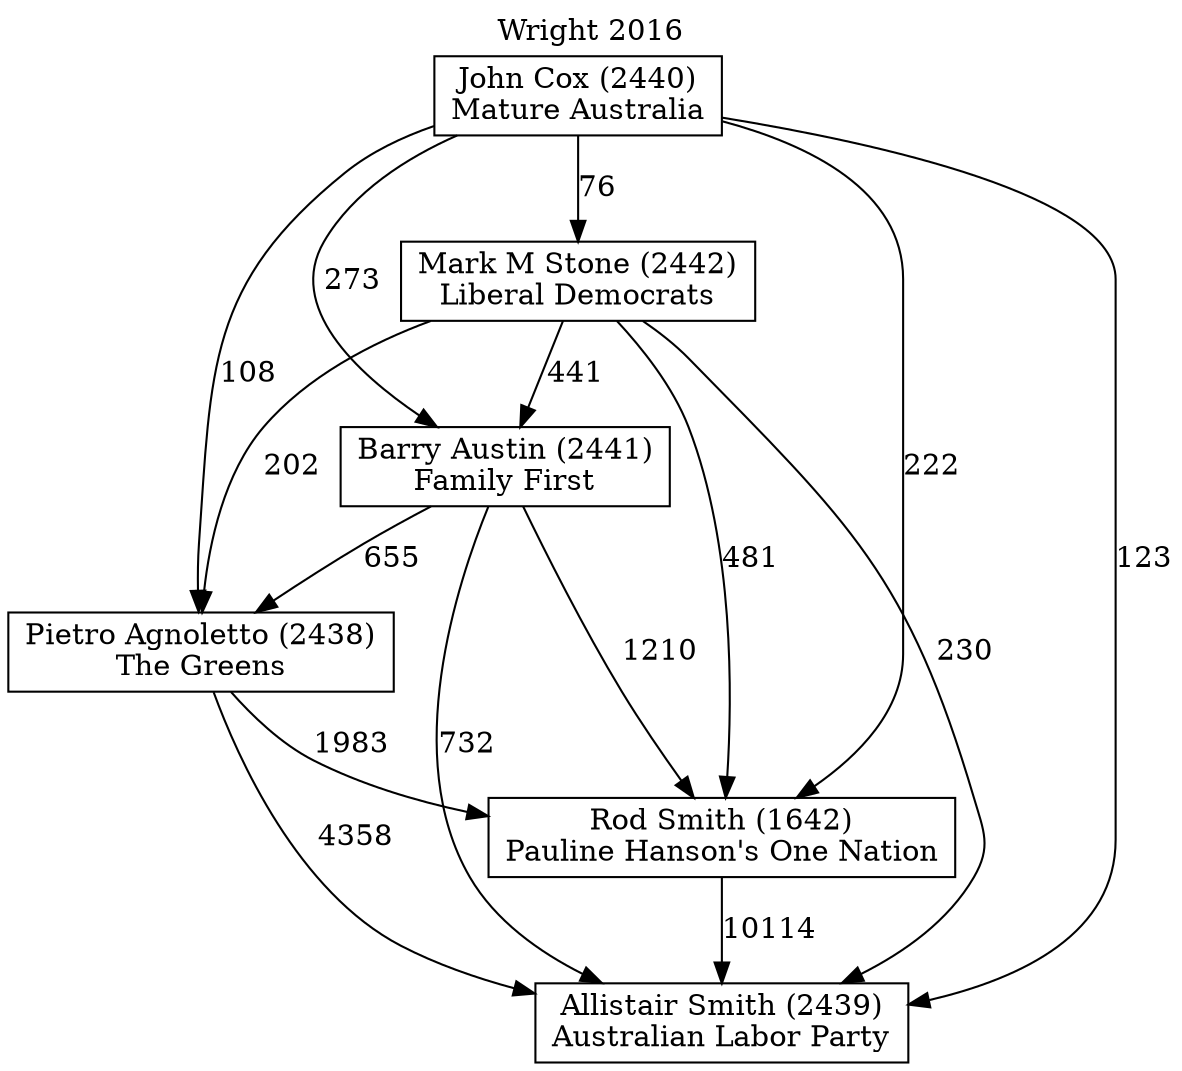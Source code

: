// House preference flow
digraph "Allistair Smith (2439)_Wright_2016" {
	graph [label="Wright 2016" labelloc=t mclimit=10]
	node [shape=box]
	"Barry Austin (2441)" [label="Barry Austin (2441)
Family First"]
	"Mark M Stone (2442)" [label="Mark M Stone (2442)
Liberal Democrats"]
	"Rod Smith (1642)" [label="Rod Smith (1642)
Pauline Hanson's One Nation"]
	"Pietro Agnoletto (2438)" [label="Pietro Agnoletto (2438)
The Greens"]
	"Allistair Smith (2439)" [label="Allistair Smith (2439)
Australian Labor Party"]
	"John Cox (2440)" [label="John Cox (2440)
Mature Australia"]
	"Mark M Stone (2442)" -> "Barry Austin (2441)" [label=441]
	"Mark M Stone (2442)" -> "Rod Smith (1642)" [label=481]
	"Mark M Stone (2442)" -> "Pietro Agnoletto (2438)" [label=202]
	"John Cox (2440)" -> "Barry Austin (2441)" [label=273]
	"Pietro Agnoletto (2438)" -> "Allistair Smith (2439)" [label=4358]
	"Mark M Stone (2442)" -> "Allistair Smith (2439)" [label=230]
	"Pietro Agnoletto (2438)" -> "Rod Smith (1642)" [label=1983]
	"John Cox (2440)" -> "Allistair Smith (2439)" [label=123]
	"Barry Austin (2441)" -> "Rod Smith (1642)" [label=1210]
	"John Cox (2440)" -> "Mark M Stone (2442)" [label=76]
	"John Cox (2440)" -> "Rod Smith (1642)" [label=222]
	"John Cox (2440)" -> "Pietro Agnoletto (2438)" [label=108]
	"Rod Smith (1642)" -> "Allistair Smith (2439)" [label=10114]
	"Barry Austin (2441)" -> "Allistair Smith (2439)" [label=732]
	"Barry Austin (2441)" -> "Pietro Agnoletto (2438)" [label=655]
}
